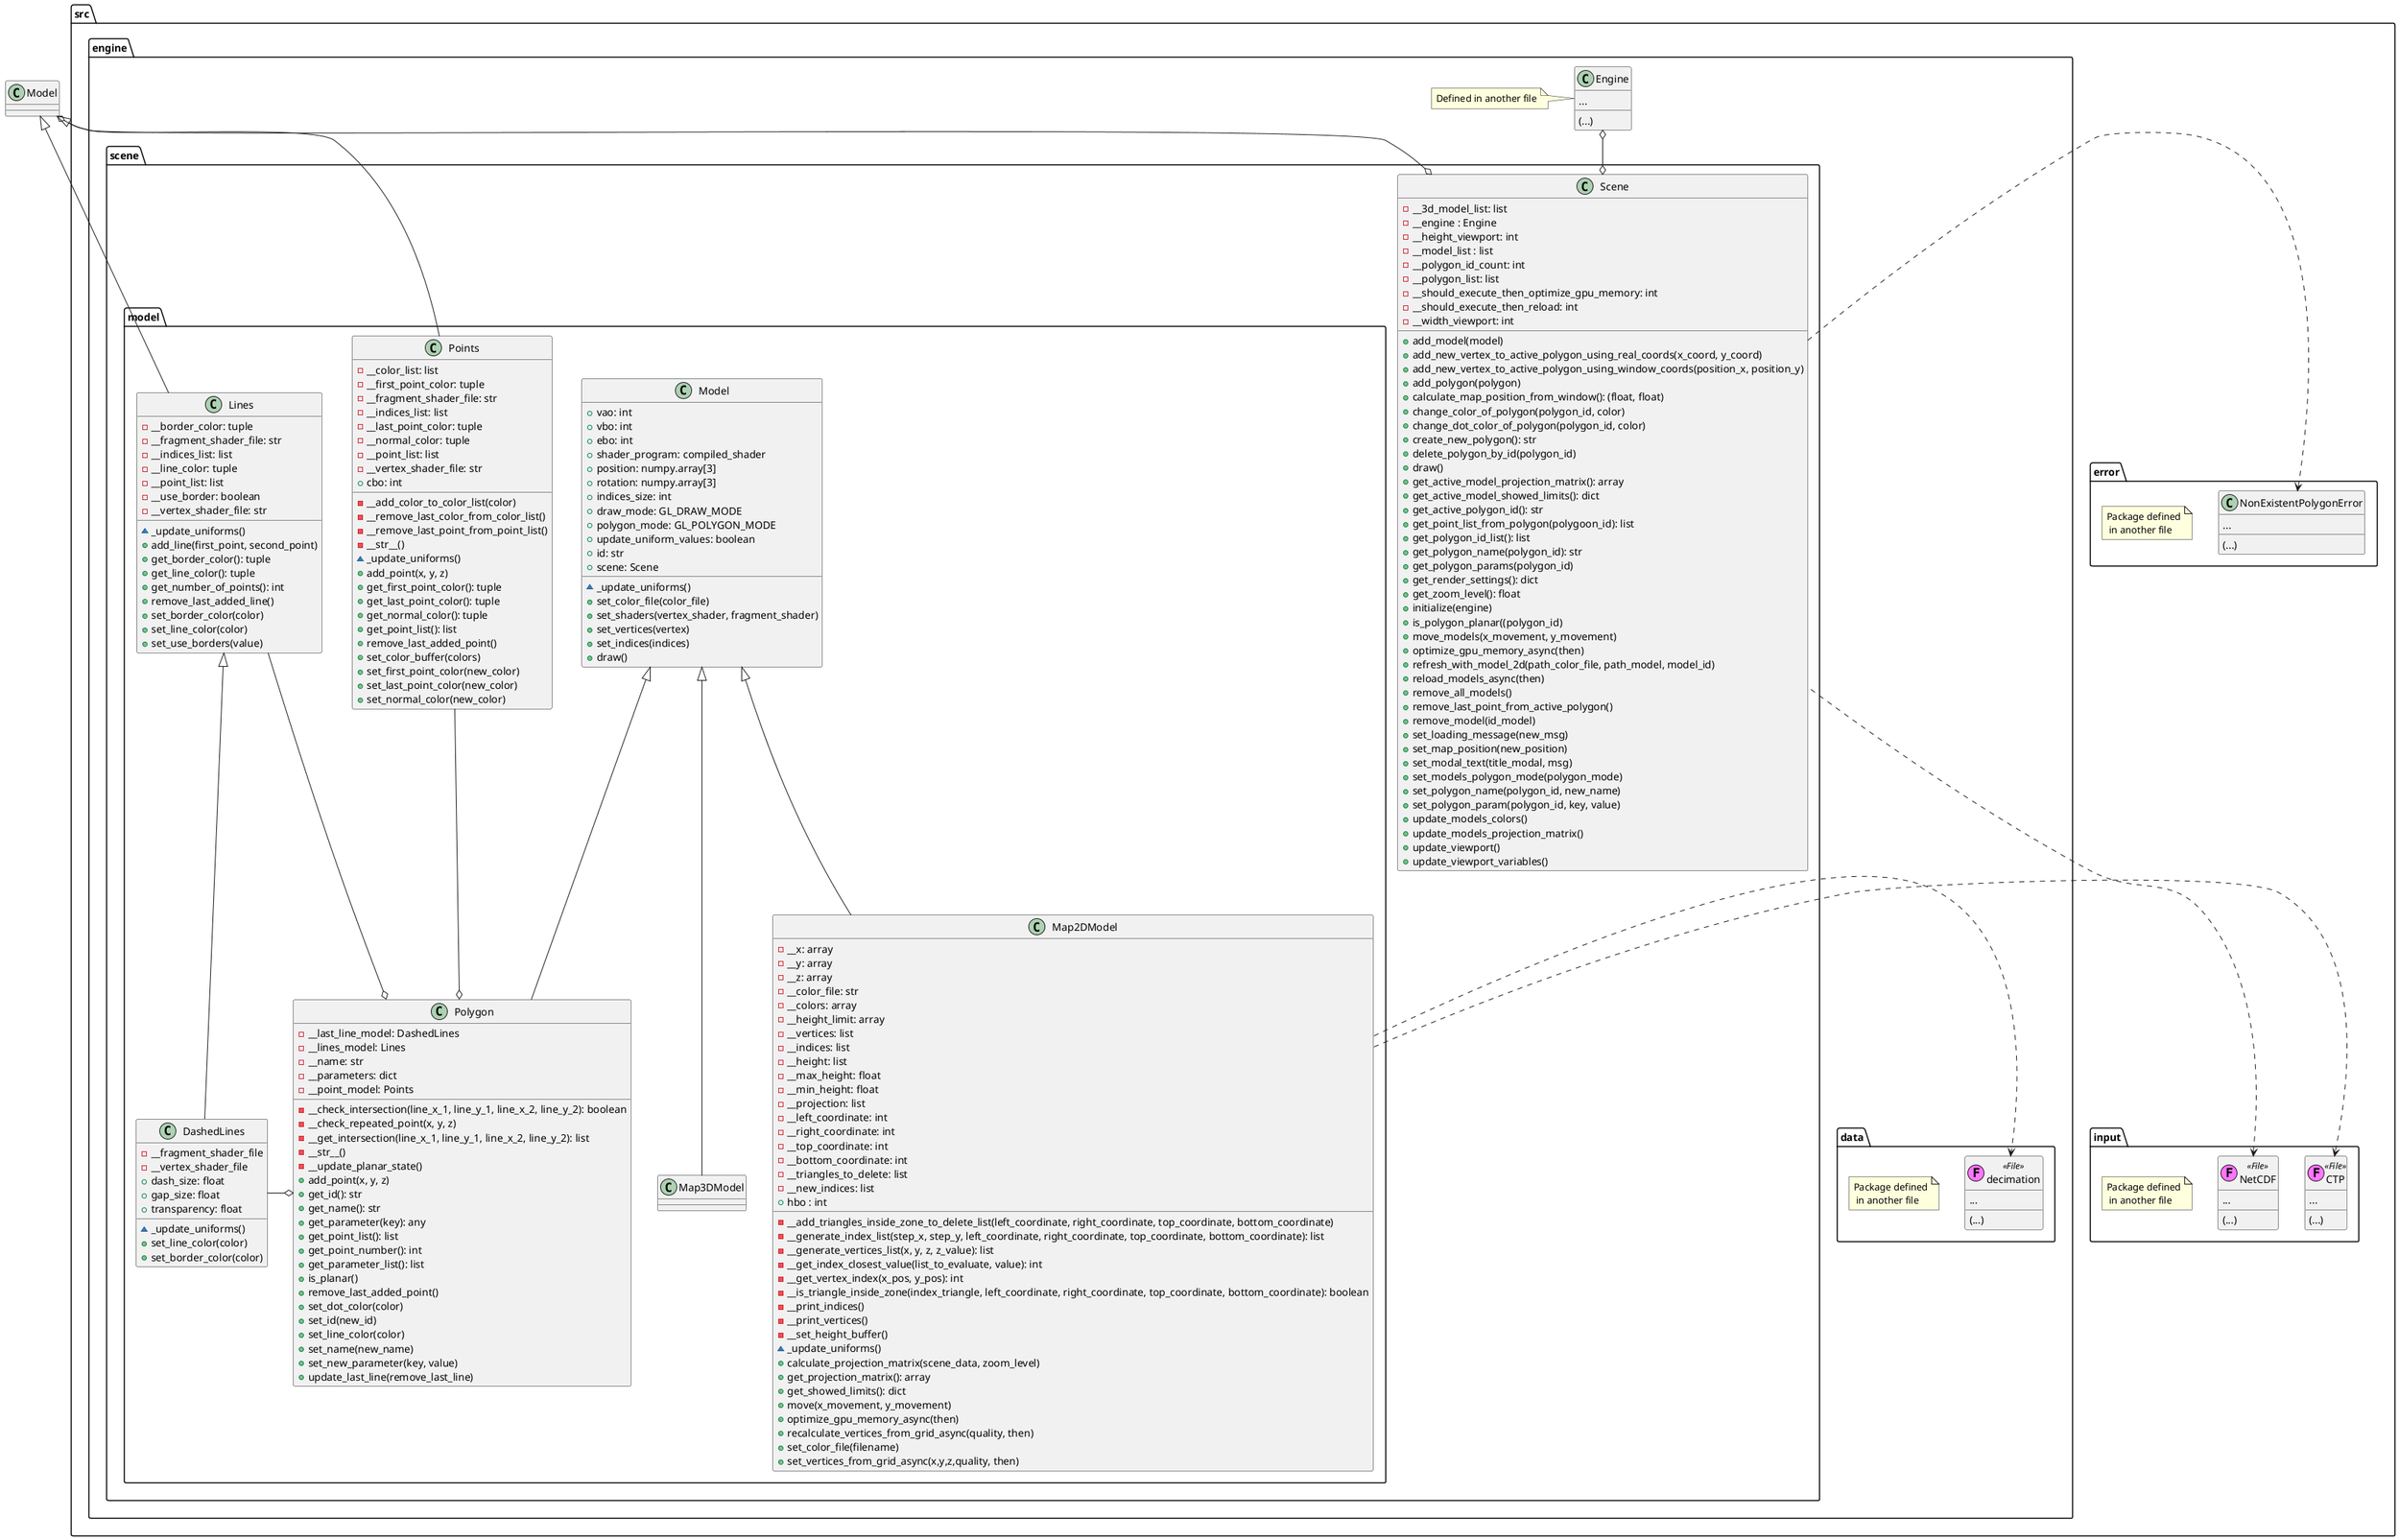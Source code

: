 @startuml
'https://plantuml.com/class-diagram

!$file = "(F,#ff75ff) File"

package src {

    package input {
        note "Package defined\n in another file" as n

        class NetCDF <<$file>>{
            ...
            (...)
        }

        class CTP  <<$file>>{
            ...
            (...)
        }
    }


    package error {
        note "Package defined\n in another file" as n_error
        class NonExistentPolygonError {
        ...
        (...)
        }
    }

    package engine {
        class Engine {
            ...
            (...)
        }
        note left: Defined in another file

        package data{
            note "Package defined\n in another file" as n2

            class decimation <<$file>>{
                ...
                (...)
            }
        }

        package scene {

            class Scene{
                + add_model(model)
                + add_new_vertex_to_active_polygon_using_real_coords(x_coord, y_coord)
                + add_new_vertex_to_active_polygon_using_window_coords(position_x, position_y)
                + add_polygon(polygon)
                + calculate_map_position_from_window(): (float, float)
                + change_color_of_polygon(polygon_id, color)
                + change_dot_color_of_polygon(polygon_id, color)
                + create_new_polygon(): str
                + delete_polygon_by_id(polygon_id)
                + draw()
                + get_active_model_projection_matrix(): array
                + get_active_model_showed_limits(): dict
                + get_active_polygon_id(): str
                + get_point_list_from_polygon(polygoon_id): list
                + get_polygon_id_list(): list
                + get_polygon_name(polygon_id): str
                + get_polygon_params(polygon_id)
                + get_render_settings(): dict
                + get_zoom_level(): float
                + initialize(engine)
                + is_polygon_planar((polygon_id)
                + move_models(x_movement, y_movement)
                + optimize_gpu_memory_async(then)
                + refresh_with_model_2d(path_color_file, path_model, model_id)
                + reload_models_async(then)
                + remove_all_models()
                + remove_last_point_from_active_polygon()
                + remove_model(id_model)
                + set_loading_message(new_msg)
                + set_map_position(new_position)
                + set_modal_text(title_modal, msg)
                + set_models_polygon_mode(polygon_mode)
                + set_polygon_name(polygon_id, new_name)
                + set_polygon_param(polygon_id, key, value)
                + update_models_colors()
                + update_models_projection_matrix()
                + update_viewport()
                + update_viewport_variables()

                - __3d_model_list: list
                - __engine : Engine
                - __height_viewport: int
                - __model_list : list
                - __polygon_id_count: int
                - __polygon_list: list
                - __should_execute_then_optimize_gpu_memory: int
                - __should_execute_then_reload: int
                - __width_viewport: int
            }


            package model {
                class Model {
                    + vao: int
                    + vbo: int
                    + ebo: int
                    + shader_program: compiled_shader
                    + position: numpy.array[3]
                    + rotation: numpy.array[3]
                    + indices_size: int
                    + draw_mode: GL_DRAW_MODE
                    + polygon_mode: GL_POLYGON_MODE
                    + update_uniform_values: boolean
                    + id: str
                    + scene: Scene

                    ~ _update_uniforms()
                    + set_color_file(color_file)
                    + set_shaders(vertex_shader, fragment_shader)
                    + set_vertices(vertex)
                    + set_indices(indices)
                    + draw()
                }
                class Points {
                    - __color_list: list
                    - __first_point_color: tuple
                    - __fragment_shader_file: str
                    - __indices_list: list
                    - __last_point_color: tuple
                    - __normal_color: tuple
                    - __point_list: list
                    - __vertex_shader_file: str
                    + cbo: int

                    - __add_color_to_color_list(color)
                    - __remove_last_color_from_color_list()
                    - __remove_last_point_from_point_list()
                    - __str__()
                    ~ _update_uniforms()
                    + add_point(x, y, z)
                    + get_first_point_color(): tuple
                    + get_last_point_color(): tuple
                    + get_normal_color(): tuple
                    + get_point_list(): list
                    + remove_last_added_point()
                    + set_color_buffer(colors)
                    + set_first_point_color(new_color)
                    + set_last_point_color(new_color)
                    + set_normal_color(new_color)
                }
                class Map3DModel
                class Map2DModel {
                    - __x: array
                    - __y: array
                    - __z: array
                    - __color_file: str
                    - __colors: array
                    - __height_limit: array
                    - __vertices: list
                    - __indices: list
                    - __height: list
                    - __max_height: float
                    - __min_height: float
                    - __projection: list
                    - __left_coordinate: int
                    - __right_coordinate: int
                    - __top_coordinate: int
                    - __bottom_coordinate: int
                    - __triangles_to_delete: list
                    - __new_indices: list
                    + hbo : int


                    - __add_triangles_inside_zone_to_delete_list(left_coordinate, right_coordinate, top_coordinate, bottom_coordinate)
                    - __generate_index_list(step_x, step_y, left_coordinate, right_coordinate, top_coordinate, bottom_coordinate): list
                    - __generate_vertices_list(x, y, z, z_value): list
                    - __get_index_closest_value(list_to_evaluate, value): int
                    - __get_vertex_index(x_pos, y_pos): int
                    - __is_triangle_inside_zone(index_triangle, left_coordinate, right_coordinate, top_coordinate, bottom_coordinate): boolean
                    - __print_indices()
                    - __print_vertices()
                    - __set_height_buffer()
                    ~ _update_uniforms()
                    + calculate_projection_matrix(scene_data, zoom_level)
                    + get_projection_matrix(): array
                    + get_showed_limits(): dict
                    + move(x_movement, y_movement)
                    + optimize_gpu_memory_async(then)
                    + recalculate_vertices_from_grid_async(quality, then)
                    + set_color_file(filename)
                    + set_vertices_from_grid_async(x,y,z,quality, then)

                }
                class Lines {
                    - __border_color: tuple
                    - __fragment_shader_file: str
                    - __indices_list: list
                    - __line_color: tuple
                    - __point_list: list
                    - __use_border: boolean
                    - __vertex_shader_file: str

                    ~ _update_uniforms()
                    + add_line(first_point, second_point)
                    + get_border_color(): tuple
                    + get_line_color(): tuple
                    + get_number_of_points(): int
                    + remove_last_added_line()
                    + set_border_color(color)
                    + set_line_color(color)
                    + set_use_borders(value)
                }
                class Polygon {
                    - __last_line_model: DashedLines
                    - __lines_model: Lines
                    - __name: str
                    - __parameters: dict
                    - __point_model: Points


                    - __check_intersection(line_x_1, line_y_1, line_x_2, line_y_2): boolean
                    - __check_repeated_point(x, y, z)
                    - __get_intersection(line_x_1, line_y_1, line_x_2, line_y_2): list
                    - __str__()
                    - __update_planar_state()
                    + add_point(x, y, z)
                    + get_id(): str
                    + get_name(): str
                    + get_parameter(key): any
                    + get_point_list(): list
                    + get_point_number(): int
                    + get_parameter_list(): list
                    + is_planar()
                    + remove_last_added_point()
                    + set_dot_color(color)
                    + set_id(new_id)
                    + set_line_color(color)
                    + set_name(new_name)
                    + set_new_parameter(key, value)
                    + update_last_line(remove_last_line)
                }
                class DashedLines {
                    - __fragment_shader_file
                    - __vertex_shader_file
                    + dash_size: float
                    + gap_size: float
                    + transparency: float

                    ~ _update_uniforms()
                    + set_line_color(color)
                    + set_border_color(color)
                }
            }
        }
    }
}

Map2DModel -u-|> Model
Map3DModel -u-|> Model
Polygon -u-|> Model
Points -u-|> .Model
Lines -u-|> Model
DashedLines -u-|> Lines


Points --o Polygon
Lines --o Polygon
DashedLines -r--o Polygon

Scene o--o Model
Scene .> NonExistentPolygonError

Map2DModel .> decimation
Map2DModel .> CTP
Scene -l.> NetCDF

Engine o--o Scene

@enduml